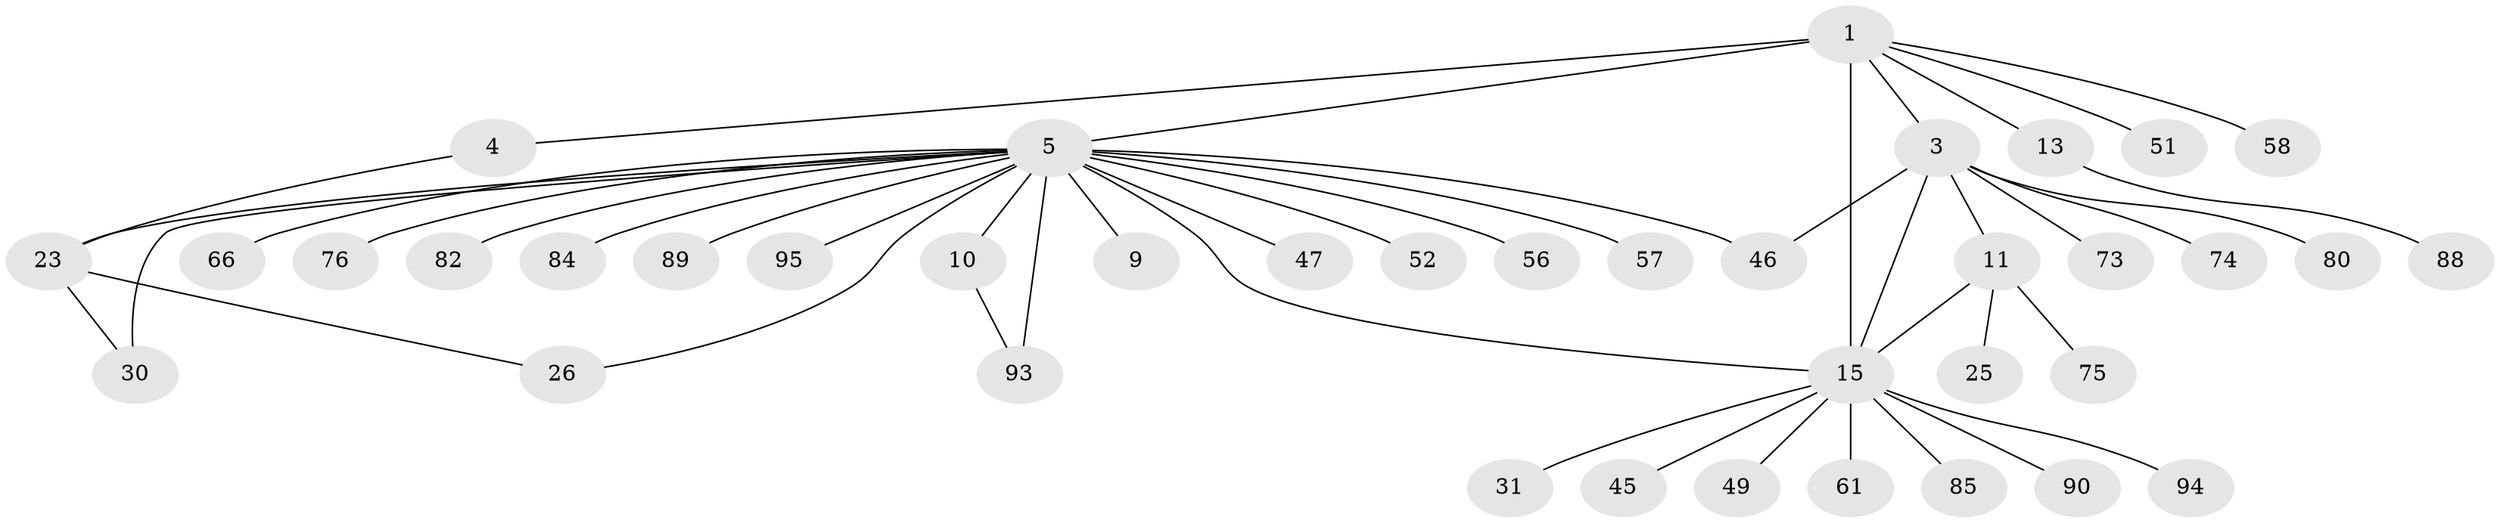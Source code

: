// original degree distribution, {2: 0.24242424242424243, 7: 0.030303030303030304, 13: 0.010101010101010102, 15: 0.010101010101010102, 5: 0.030303030303030304, 1: 0.5151515151515151, 3: 0.0707070707070707, 8: 0.010101010101010102, 6: 0.020202020202020204, 4: 0.06060606060606061}
// Generated by graph-tools (version 1.1) at 2025/18/03/04/25 18:18:05]
// undirected, 39 vertices, 46 edges
graph export_dot {
graph [start="1"]
  node [color=gray90,style=filled];
  1 [super="+2+16"];
  3 [super="+62+48+22+96+63+39+6+64+21+8"];
  4 [super="+20"];
  5 [super="+41+67+97+29+72+7+12+59+24"];
  9 [super="+27+86+68+77"];
  10;
  11 [super="+19+36"];
  13;
  15 [super="+17+18+78"];
  23 [super="+92+69+54+43"];
  25;
  26;
  30 [super="+32"];
  31;
  45 [super="+70+91+60"];
  46 [super="+71"];
  47;
  49;
  51;
  52;
  56 [super="+99"];
  57;
  58;
  61;
  66;
  73;
  74;
  75;
  76;
  80;
  82;
  84;
  85;
  88;
  89;
  90;
  93;
  94;
  95;
  1 -- 3;
  1 -- 4;
  1 -- 5 [weight=3];
  1 -- 58;
  1 -- 13;
  1 -- 15;
  1 -- 51;
  3 -- 11;
  3 -- 46 [weight=2];
  3 -- 73 [weight=2];
  3 -- 80;
  3 -- 74;
  3 -- 15;
  4 -- 23;
  5 -- 9;
  5 -- 10;
  5 -- 47;
  5 -- 56;
  5 -- 66;
  5 -- 84;
  5 -- 15 [weight=2];
  5 -- 30 [weight=2];
  5 -- 89;
  5 -- 26;
  5 -- 57;
  5 -- 52;
  5 -- 23;
  5 -- 76;
  5 -- 93;
  5 -- 95;
  5 -- 82;
  5 -- 46;
  10 -- 93;
  11 -- 25;
  11 -- 75;
  11 -- 15;
  13 -- 88;
  15 -- 45;
  15 -- 49;
  15 -- 85;
  15 -- 90;
  15 -- 61;
  15 -- 31;
  15 -- 94;
  23 -- 26;
  23 -- 30;
}
